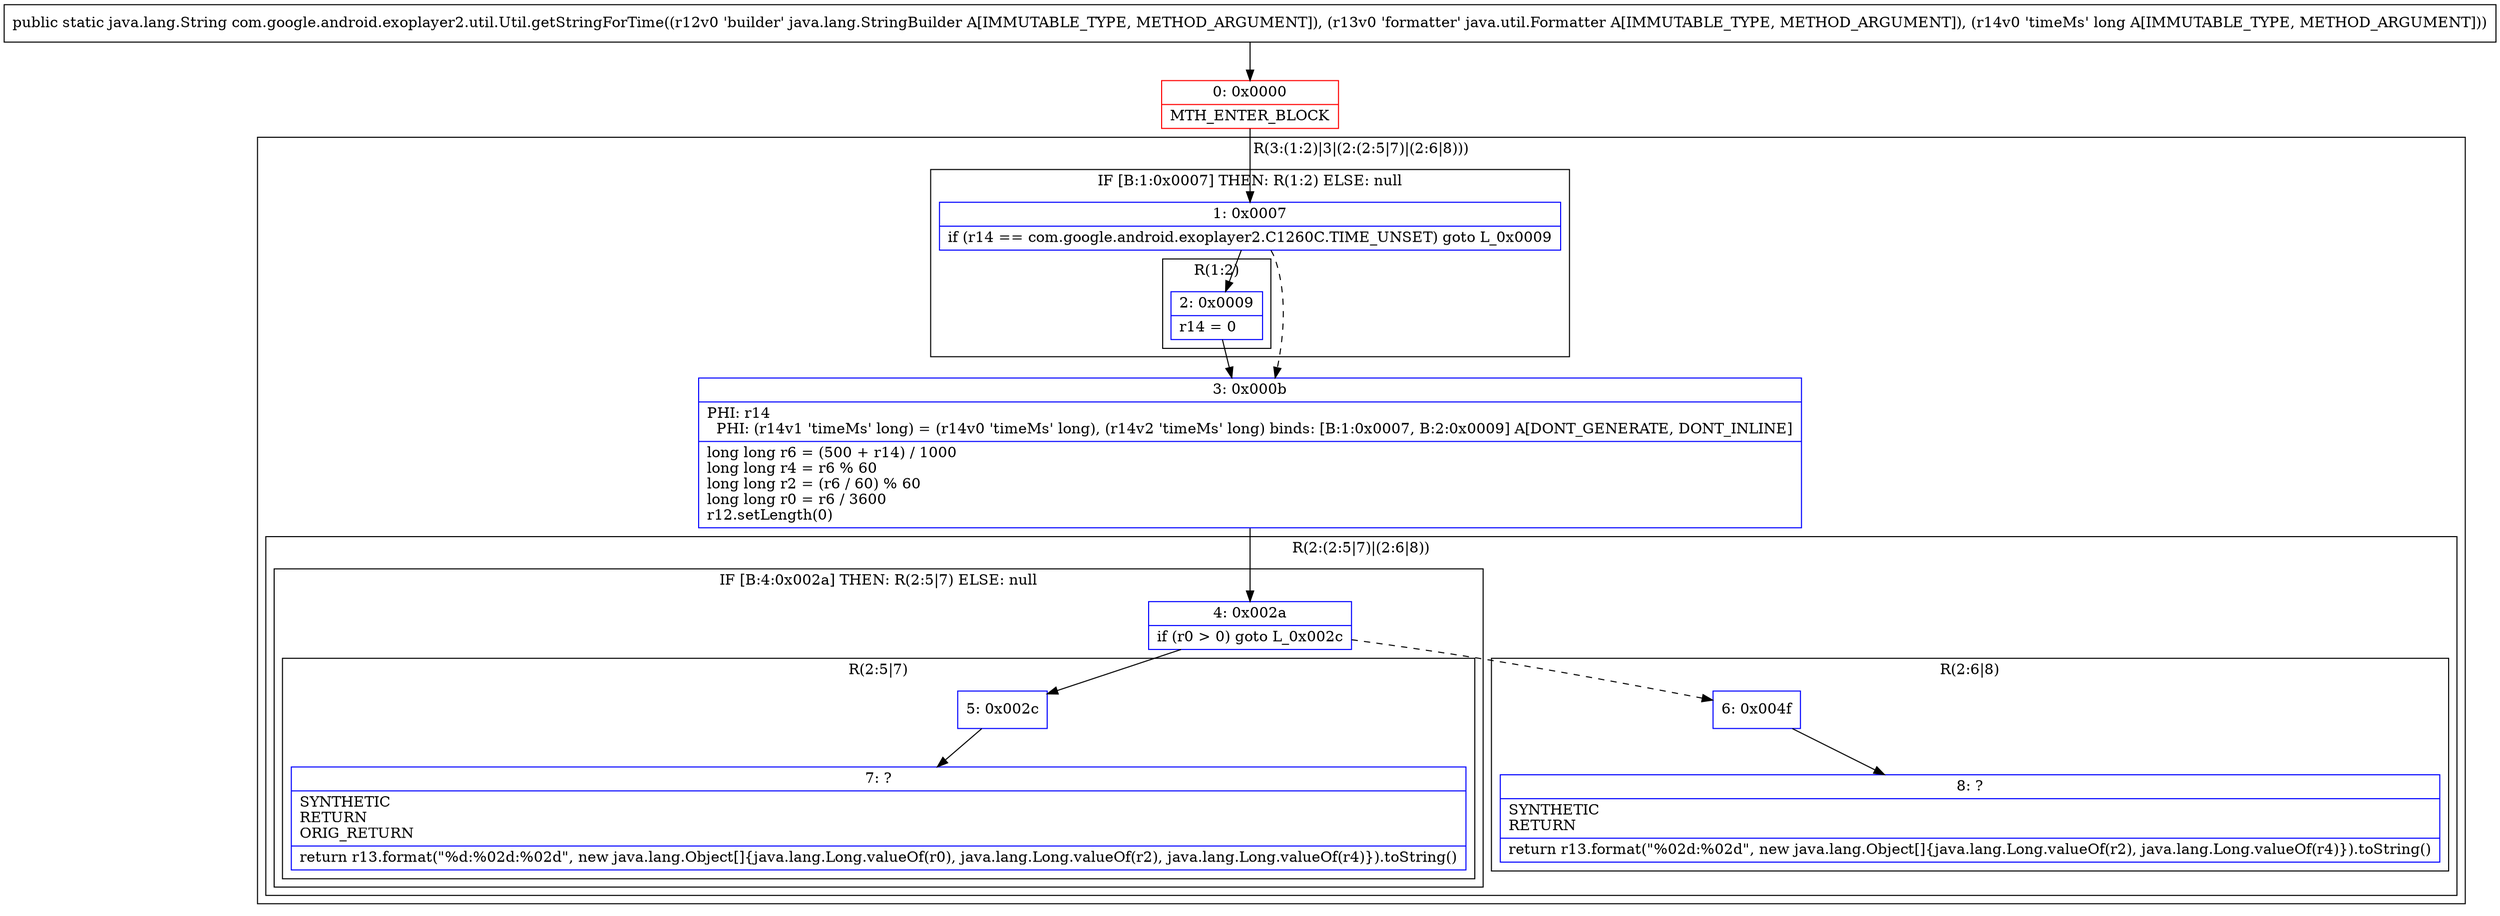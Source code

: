 digraph "CFG forcom.google.android.exoplayer2.util.Util.getStringForTime(Ljava\/lang\/StringBuilder;Ljava\/util\/Formatter;J)Ljava\/lang\/String;" {
subgraph cluster_Region_2056675177 {
label = "R(3:(1:2)|3|(2:(2:5|7)|(2:6|8)))";
node [shape=record,color=blue];
subgraph cluster_IfRegion_908108655 {
label = "IF [B:1:0x0007] THEN: R(1:2) ELSE: null";
node [shape=record,color=blue];
Node_1 [shape=record,label="{1\:\ 0x0007|if (r14 == com.google.android.exoplayer2.C1260C.TIME_UNSET) goto L_0x0009\l}"];
subgraph cluster_Region_917451191 {
label = "R(1:2)";
node [shape=record,color=blue];
Node_2 [shape=record,label="{2\:\ 0x0009|r14 = 0\l}"];
}
}
Node_3 [shape=record,label="{3\:\ 0x000b|PHI: r14 \l  PHI: (r14v1 'timeMs' long) = (r14v0 'timeMs' long), (r14v2 'timeMs' long) binds: [B:1:0x0007, B:2:0x0009] A[DONT_GENERATE, DONT_INLINE]\l|long long r6 = (500 + r14) \/ 1000\llong long r4 = r6 % 60\llong long r2 = (r6 \/ 60) % 60\llong long r0 = r6 \/ 3600\lr12.setLength(0)\l}"];
subgraph cluster_Region_2107779709 {
label = "R(2:(2:5|7)|(2:6|8))";
node [shape=record,color=blue];
subgraph cluster_IfRegion_1352928599 {
label = "IF [B:4:0x002a] THEN: R(2:5|7) ELSE: null";
node [shape=record,color=blue];
Node_4 [shape=record,label="{4\:\ 0x002a|if (r0 \> 0) goto L_0x002c\l}"];
subgraph cluster_Region_566967639 {
label = "R(2:5|7)";
node [shape=record,color=blue];
Node_5 [shape=record,label="{5\:\ 0x002c}"];
Node_7 [shape=record,label="{7\:\ ?|SYNTHETIC\lRETURN\lORIG_RETURN\l|return r13.format(\"%d:%02d:%02d\", new java.lang.Object[]\{java.lang.Long.valueOf(r0), java.lang.Long.valueOf(r2), java.lang.Long.valueOf(r4)\}).toString()\l}"];
}
}
subgraph cluster_Region_655083959 {
label = "R(2:6|8)";
node [shape=record,color=blue];
Node_6 [shape=record,label="{6\:\ 0x004f}"];
Node_8 [shape=record,label="{8\:\ ?|SYNTHETIC\lRETURN\l|return r13.format(\"%02d:%02d\", new java.lang.Object[]\{java.lang.Long.valueOf(r2), java.lang.Long.valueOf(r4)\}).toString()\l}"];
}
}
}
Node_0 [shape=record,color=red,label="{0\:\ 0x0000|MTH_ENTER_BLOCK\l}"];
MethodNode[shape=record,label="{public static java.lang.String com.google.android.exoplayer2.util.Util.getStringForTime((r12v0 'builder' java.lang.StringBuilder A[IMMUTABLE_TYPE, METHOD_ARGUMENT]), (r13v0 'formatter' java.util.Formatter A[IMMUTABLE_TYPE, METHOD_ARGUMENT]), (r14v0 'timeMs' long A[IMMUTABLE_TYPE, METHOD_ARGUMENT])) }"];
MethodNode -> Node_0;
Node_1 -> Node_2;
Node_1 -> Node_3[style=dashed];
Node_2 -> Node_3;
Node_3 -> Node_4;
Node_4 -> Node_5;
Node_4 -> Node_6[style=dashed];
Node_5 -> Node_7;
Node_6 -> Node_8;
Node_0 -> Node_1;
}

